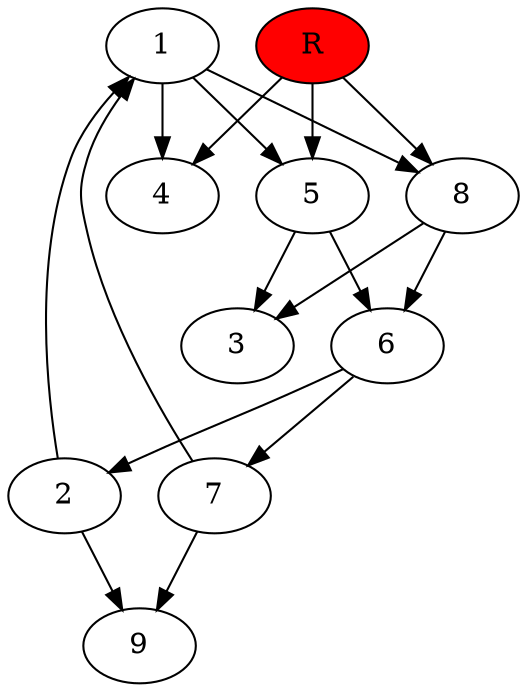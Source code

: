 digraph prb3310 {
	1
	2
	3
	4
	5
	6
	7
	8
	R [fillcolor="#ff0000" style=filled]
	1 -> 4
	1 -> 5
	1 -> 8
	2 -> 1
	2 -> 9
	5 -> 3
	5 -> 6
	6 -> 2
	6 -> 7
	7 -> 1
	7 -> 9
	8 -> 3
	8 -> 6
	R -> 4
	R -> 5
	R -> 8
}
